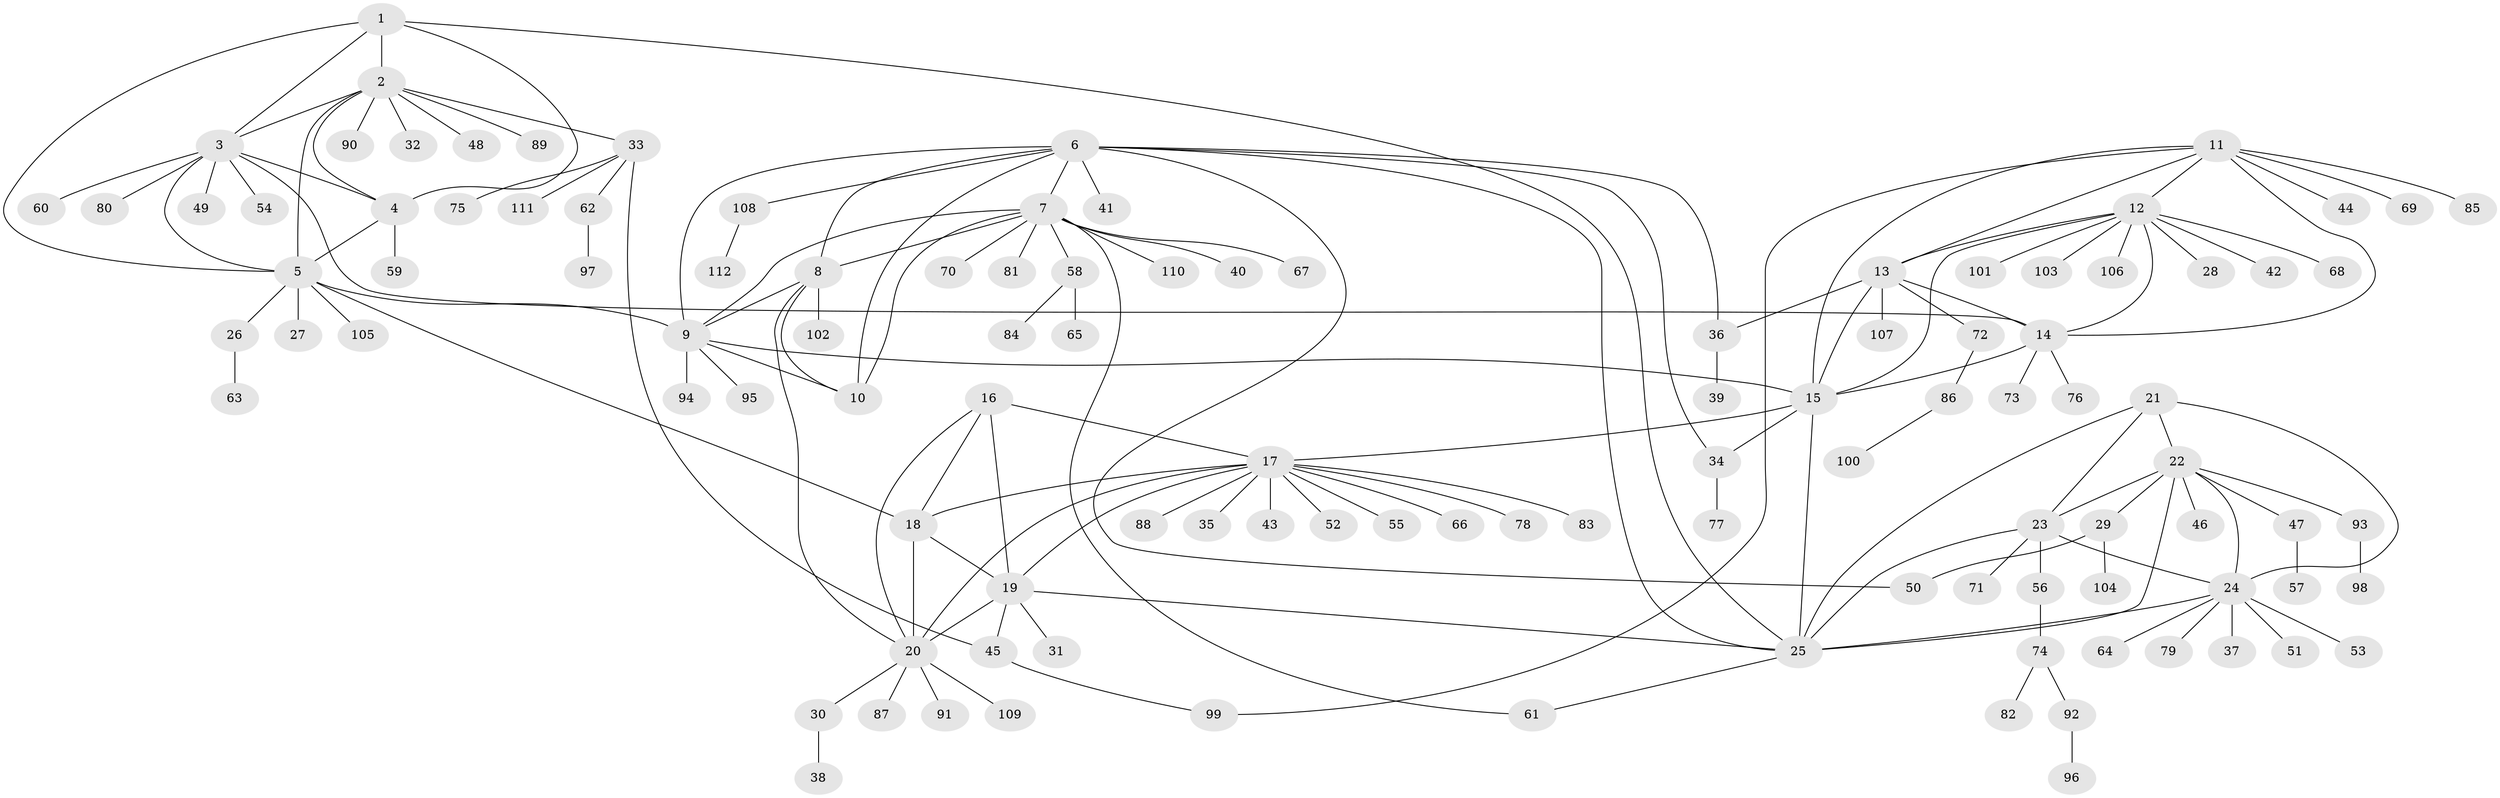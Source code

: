 // Generated by graph-tools (version 1.1) at 2025/50/03/09/25 03:50:27]
// undirected, 112 vertices, 153 edges
graph export_dot {
graph [start="1"]
  node [color=gray90,style=filled];
  1;
  2;
  3;
  4;
  5;
  6;
  7;
  8;
  9;
  10;
  11;
  12;
  13;
  14;
  15;
  16;
  17;
  18;
  19;
  20;
  21;
  22;
  23;
  24;
  25;
  26;
  27;
  28;
  29;
  30;
  31;
  32;
  33;
  34;
  35;
  36;
  37;
  38;
  39;
  40;
  41;
  42;
  43;
  44;
  45;
  46;
  47;
  48;
  49;
  50;
  51;
  52;
  53;
  54;
  55;
  56;
  57;
  58;
  59;
  60;
  61;
  62;
  63;
  64;
  65;
  66;
  67;
  68;
  69;
  70;
  71;
  72;
  73;
  74;
  75;
  76;
  77;
  78;
  79;
  80;
  81;
  82;
  83;
  84;
  85;
  86;
  87;
  88;
  89;
  90;
  91;
  92;
  93;
  94;
  95;
  96;
  97;
  98;
  99;
  100;
  101;
  102;
  103;
  104;
  105;
  106;
  107;
  108;
  109;
  110;
  111;
  112;
  1 -- 2;
  1 -- 3;
  1 -- 4;
  1 -- 5;
  1 -- 25;
  2 -- 3;
  2 -- 4;
  2 -- 5;
  2 -- 32;
  2 -- 33;
  2 -- 48;
  2 -- 89;
  2 -- 90;
  3 -- 4;
  3 -- 5;
  3 -- 14;
  3 -- 49;
  3 -- 54;
  3 -- 60;
  3 -- 80;
  4 -- 5;
  4 -- 59;
  5 -- 9;
  5 -- 18;
  5 -- 26;
  5 -- 27;
  5 -- 105;
  6 -- 7;
  6 -- 8;
  6 -- 9;
  6 -- 10;
  6 -- 25;
  6 -- 34;
  6 -- 36;
  6 -- 41;
  6 -- 50;
  6 -- 108;
  7 -- 8;
  7 -- 9;
  7 -- 10;
  7 -- 40;
  7 -- 58;
  7 -- 61;
  7 -- 67;
  7 -- 70;
  7 -- 81;
  7 -- 110;
  8 -- 9;
  8 -- 10;
  8 -- 20;
  8 -- 102;
  9 -- 10;
  9 -- 15;
  9 -- 94;
  9 -- 95;
  11 -- 12;
  11 -- 13;
  11 -- 14;
  11 -- 15;
  11 -- 44;
  11 -- 69;
  11 -- 85;
  11 -- 99;
  12 -- 13;
  12 -- 14;
  12 -- 15;
  12 -- 28;
  12 -- 42;
  12 -- 68;
  12 -- 101;
  12 -- 103;
  12 -- 106;
  13 -- 14;
  13 -- 15;
  13 -- 36;
  13 -- 72;
  13 -- 107;
  14 -- 15;
  14 -- 73;
  14 -- 76;
  15 -- 17;
  15 -- 25;
  15 -- 34;
  16 -- 17;
  16 -- 18;
  16 -- 19;
  16 -- 20;
  17 -- 18;
  17 -- 19;
  17 -- 20;
  17 -- 35;
  17 -- 43;
  17 -- 52;
  17 -- 55;
  17 -- 66;
  17 -- 78;
  17 -- 83;
  17 -- 88;
  18 -- 19;
  18 -- 20;
  19 -- 20;
  19 -- 25;
  19 -- 31;
  19 -- 45;
  20 -- 30;
  20 -- 87;
  20 -- 91;
  20 -- 109;
  21 -- 22;
  21 -- 23;
  21 -- 24;
  21 -- 25;
  22 -- 23;
  22 -- 24;
  22 -- 25;
  22 -- 29;
  22 -- 46;
  22 -- 47;
  22 -- 93;
  23 -- 24;
  23 -- 25;
  23 -- 56;
  23 -- 71;
  24 -- 25;
  24 -- 37;
  24 -- 51;
  24 -- 53;
  24 -- 64;
  24 -- 79;
  25 -- 61;
  26 -- 63;
  29 -- 50;
  29 -- 104;
  30 -- 38;
  33 -- 45;
  33 -- 62;
  33 -- 75;
  33 -- 111;
  34 -- 77;
  36 -- 39;
  45 -- 99;
  47 -- 57;
  56 -- 74;
  58 -- 65;
  58 -- 84;
  62 -- 97;
  72 -- 86;
  74 -- 82;
  74 -- 92;
  86 -- 100;
  92 -- 96;
  93 -- 98;
  108 -- 112;
}
